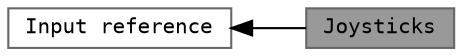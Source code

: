 digraph "Joysticks"
{
 // LATEX_PDF_SIZE
  bgcolor="transparent";
  edge [fontname=Terminal,fontsize=10,labelfontname=Helvetica,labelfontsize=10];
  node [fontname=Terminal,fontsize=10,shape=box,height=0.2,width=0.4];
  rankdir=LR;
  Node2 [label="Input reference",height=0.2,width=0.4,color="grey40", fillcolor="white", style="filled",URL="$group__input.html",tooltip="Functions and types related to input handling."];
  Node1 [label="Joysticks",height=0.2,width=0.4,color="gray40", fillcolor="grey60", style="filled", fontcolor="black",tooltip="Joystick IDs."];
  Node2->Node1 [shape=plaintext, dir="back", style="solid"];
}
